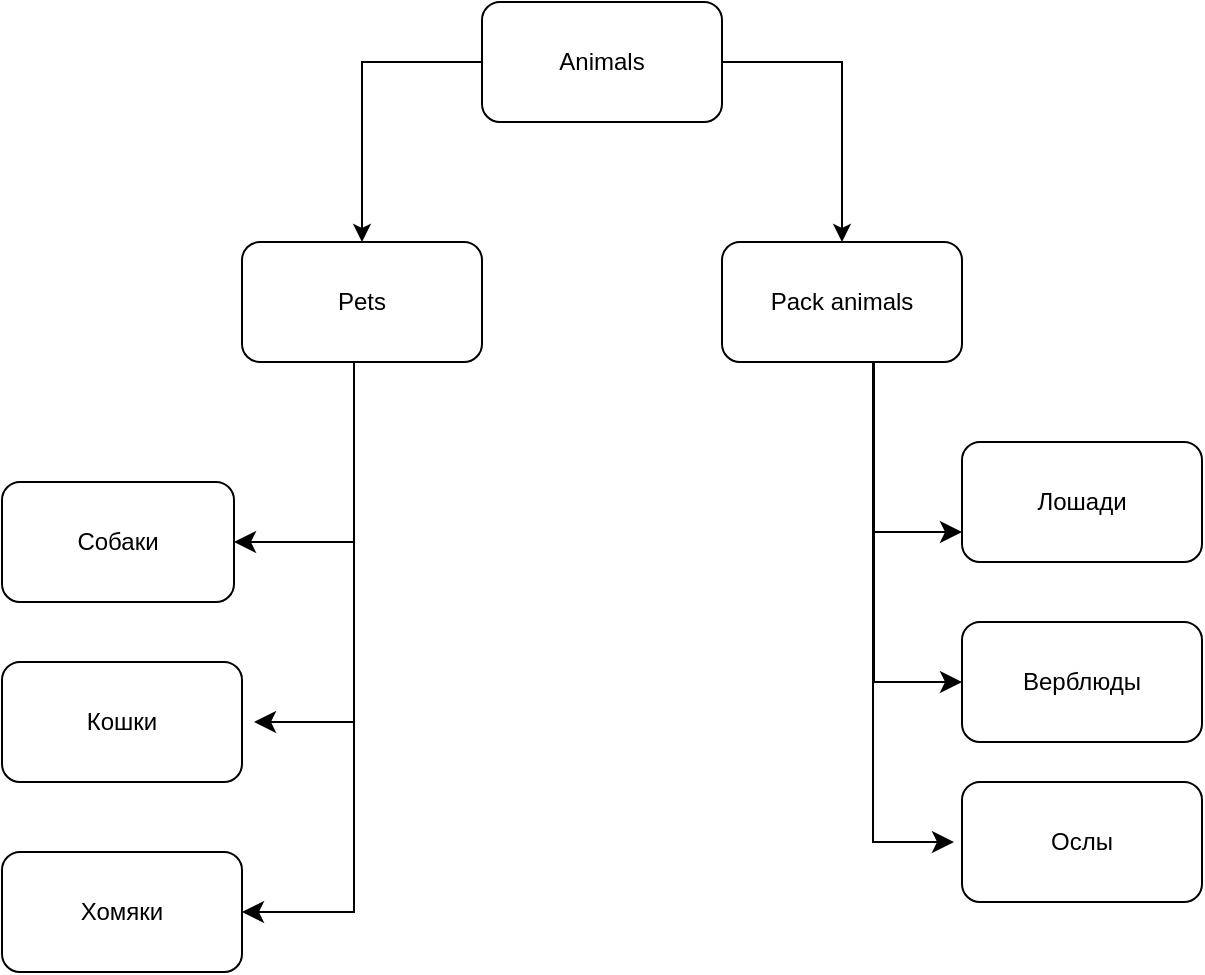 <mxfile version="24.2.2" type="device">
  <diagram name="Страница — 1" id="mo27nQ_Xi0biw4hNQmVO">
    <mxGraphModel dx="1434" dy="780" grid="1" gridSize="10" guides="1" tooltips="1" connect="1" arrows="1" fold="1" page="1" pageScale="1" pageWidth="827" pageHeight="1169" math="0" shadow="0">
      <root>
        <mxCell id="0" />
        <mxCell id="1" parent="0" />
        <mxCell id="Ih7jEnOBW3w-rv0WAnao-11" style="edgeStyle=orthogonalEdgeStyle;rounded=0;orthogonalLoop=1;jettySize=auto;html=1;exitX=0;exitY=0.5;exitDx=0;exitDy=0;entryX=0.5;entryY=0;entryDx=0;entryDy=0;" parent="1" source="Ih7jEnOBW3w-rv0WAnao-1" target="Ih7jEnOBW3w-rv0WAnao-2" edge="1">
          <mxGeometry relative="1" as="geometry" />
        </mxCell>
        <mxCell id="Ih7jEnOBW3w-rv0WAnao-13" style="edgeStyle=orthogonalEdgeStyle;rounded=0;orthogonalLoop=1;jettySize=auto;html=1;exitX=1;exitY=0.5;exitDx=0;exitDy=0;entryX=0.5;entryY=0;entryDx=0;entryDy=0;" parent="1" source="Ih7jEnOBW3w-rv0WAnao-1" target="Ih7jEnOBW3w-rv0WAnao-3" edge="1">
          <mxGeometry relative="1" as="geometry" />
        </mxCell>
        <mxCell id="Ih7jEnOBW3w-rv0WAnao-1" value="Animals" style="rounded=1;whiteSpace=wrap;html=1;" parent="1" vertex="1">
          <mxGeometry x="354" y="100" width="120" height="60" as="geometry" />
        </mxCell>
        <mxCell id="Ih7jEnOBW3w-rv0WAnao-2" value="Pets" style="rounded=1;whiteSpace=wrap;html=1;" parent="1" vertex="1">
          <mxGeometry x="234" y="220" width="120" height="60" as="geometry" />
        </mxCell>
        <mxCell id="Ih7jEnOBW3w-rv0WAnao-3" value="Pack animals" style="rounded=1;whiteSpace=wrap;html=1;" parent="1" vertex="1">
          <mxGeometry x="474" y="220" width="120" height="60" as="geometry" />
        </mxCell>
        <mxCell id="Ih7jEnOBW3w-rv0WAnao-4" value="Собаки" style="rounded=1;whiteSpace=wrap;html=1;" parent="1" vertex="1">
          <mxGeometry x="114" y="340" width="116" height="60" as="geometry" />
        </mxCell>
        <mxCell id="Ih7jEnOBW3w-rv0WAnao-5" value="Кошки" style="rounded=1;whiteSpace=wrap;html=1;" parent="1" vertex="1">
          <mxGeometry x="114" y="430" width="120" height="60" as="geometry" />
        </mxCell>
        <mxCell id="Ih7jEnOBW3w-rv0WAnao-6" value="Хомяки" style="rounded=1;whiteSpace=wrap;html=1;" parent="1" vertex="1">
          <mxGeometry x="114" y="525" width="120" height="60" as="geometry" />
        </mxCell>
        <mxCell id="Ih7jEnOBW3w-rv0WAnao-7" value="Лошади" style="rounded=1;whiteSpace=wrap;html=1;" parent="1" vertex="1">
          <mxGeometry x="594" y="320" width="120" height="60" as="geometry" />
        </mxCell>
        <mxCell id="Ih7jEnOBW3w-rv0WAnao-8" value="Верблюды" style="rounded=1;whiteSpace=wrap;html=1;" parent="1" vertex="1">
          <mxGeometry x="594" y="410" width="120" height="60" as="geometry" />
        </mxCell>
        <mxCell id="Ih7jEnOBW3w-rv0WAnao-9" value="Ослы" style="rounded=1;whiteSpace=wrap;html=1;" parent="1" vertex="1">
          <mxGeometry x="594" y="490" width="120" height="60" as="geometry" />
        </mxCell>
        <mxCell id="Ih7jEnOBW3w-rv0WAnao-20" value="" style="edgeStyle=elbowEdgeStyle;elbow=horizontal;endArrow=classic;html=1;curved=0;rounded=0;endSize=8;startSize=8;exitX=0.5;exitY=1;exitDx=0;exitDy=0;entryX=1;entryY=0.5;entryDx=0;entryDy=0;" parent="1" source="Ih7jEnOBW3w-rv0WAnao-2" target="Ih7jEnOBW3w-rv0WAnao-4" edge="1">
          <mxGeometry width="50" height="50" relative="1" as="geometry">
            <mxPoint x="390" y="430" as="sourcePoint" />
            <mxPoint x="440" y="380" as="targetPoint" />
            <Array as="points">
              <mxPoint x="290" y="330" />
            </Array>
          </mxGeometry>
        </mxCell>
        <mxCell id="Ih7jEnOBW3w-rv0WAnao-22" value="" style="edgeStyle=elbowEdgeStyle;elbow=horizontal;endArrow=classic;html=1;curved=0;rounded=0;endSize=8;startSize=8;exitX=0.575;exitY=1;exitDx=0;exitDy=0;exitPerimeter=0;" parent="1" source="Ih7jEnOBW3w-rv0WAnao-2" edge="1">
          <mxGeometry width="50" height="50" relative="1" as="geometry">
            <mxPoint x="390" y="430" as="sourcePoint" />
            <mxPoint x="240" y="460" as="targetPoint" />
            <Array as="points">
              <mxPoint x="290" y="340" />
            </Array>
          </mxGeometry>
        </mxCell>
        <mxCell id="Ih7jEnOBW3w-rv0WAnao-23" value="" style="edgeStyle=elbowEdgeStyle;elbow=horizontal;endArrow=classic;html=1;curved=0;rounded=0;endSize=8;startSize=8;entryX=1;entryY=0.5;entryDx=0;entryDy=0;" parent="1" target="Ih7jEnOBW3w-rv0WAnao-6" edge="1">
          <mxGeometry width="50" height="50" relative="1" as="geometry">
            <mxPoint x="280" y="280" as="sourcePoint" />
            <mxPoint x="440" y="380" as="targetPoint" />
            <Array as="points">
              <mxPoint x="290" y="400" />
              <mxPoint x="280" y="390" />
            </Array>
          </mxGeometry>
        </mxCell>
        <mxCell id="Ih7jEnOBW3w-rv0WAnao-24" value="" style="edgeStyle=elbowEdgeStyle;elbow=horizontal;endArrow=classic;html=1;curved=0;rounded=0;endSize=8;startSize=8;exitX=0.5;exitY=1;exitDx=0;exitDy=0;entryX=0;entryY=0.75;entryDx=0;entryDy=0;" parent="1" source="Ih7jEnOBW3w-rv0WAnao-3" edge="1" target="Ih7jEnOBW3w-rv0WAnao-7">
          <mxGeometry width="50" height="50" relative="1" as="geometry">
            <mxPoint x="390" y="430" as="sourcePoint" />
            <mxPoint x="590" y="350" as="targetPoint" />
            <Array as="points">
              <mxPoint x="550" y="320" />
            </Array>
          </mxGeometry>
        </mxCell>
        <mxCell id="Ih7jEnOBW3w-rv0WAnao-25" value="" style="edgeStyle=elbowEdgeStyle;elbow=horizontal;endArrow=classic;html=1;curved=0;rounded=0;endSize=8;startSize=8;entryX=0;entryY=0.5;entryDx=0;entryDy=0;" parent="1" target="Ih7jEnOBW3w-rv0WAnao-8" edge="1">
          <mxGeometry width="50" height="50" relative="1" as="geometry">
            <mxPoint x="530" y="280" as="sourcePoint" />
            <mxPoint x="440" y="380" as="targetPoint" />
            <Array as="points">
              <mxPoint x="550" y="380" />
              <mxPoint x="540" y="410" />
            </Array>
          </mxGeometry>
        </mxCell>
        <mxCell id="Ih7jEnOBW3w-rv0WAnao-26" value="" style="edgeStyle=elbowEdgeStyle;elbow=horizontal;endArrow=classic;html=1;curved=0;rounded=0;endSize=8;startSize=8;" parent="1" edge="1">
          <mxGeometry width="50" height="50" relative="1" as="geometry">
            <mxPoint x="509" y="280" as="sourcePoint" />
            <mxPoint x="590" y="520" as="targetPoint" />
          </mxGeometry>
        </mxCell>
      </root>
    </mxGraphModel>
  </diagram>
</mxfile>
